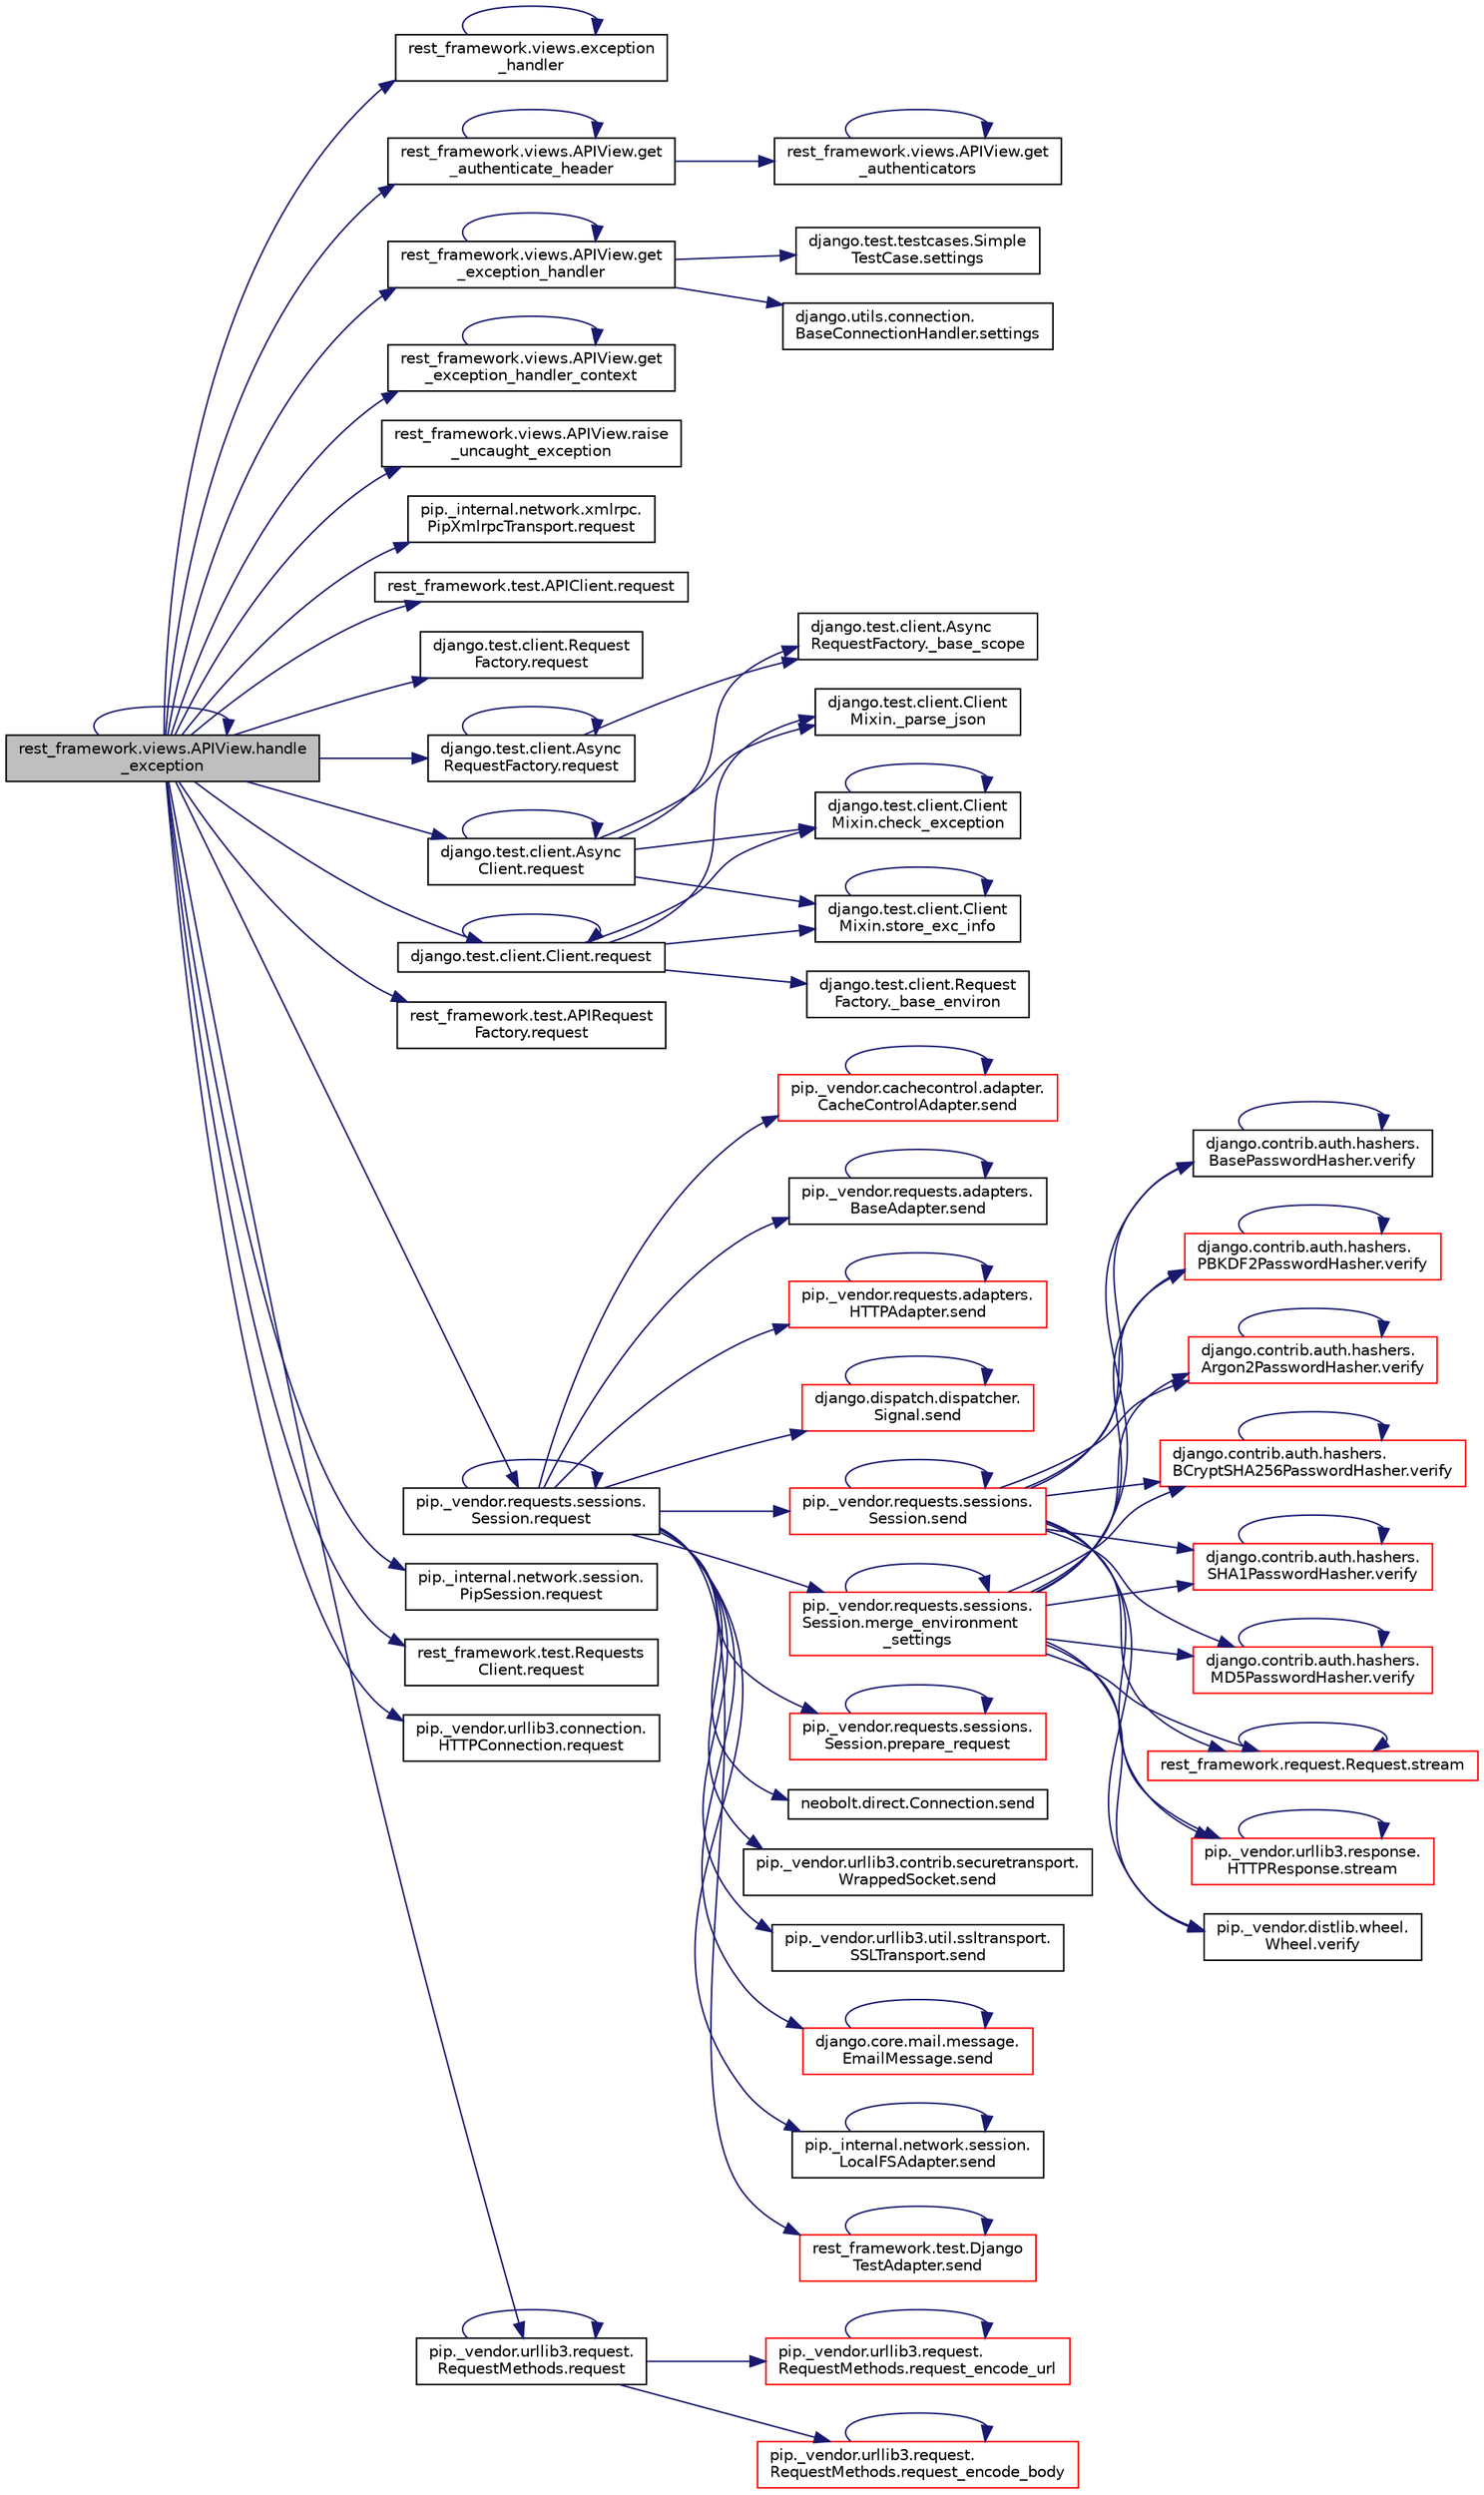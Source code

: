 digraph "rest_framework.views.APIView.handle_exception"
{
 // LATEX_PDF_SIZE
  edge [fontname="Helvetica",fontsize="10",labelfontname="Helvetica",labelfontsize="10"];
  node [fontname="Helvetica",fontsize="10",shape=record];
  rankdir="LR";
  Node1 [label="rest_framework.views.APIView.handle\l_exception",height=0.2,width=0.4,color="black", fillcolor="grey75", style="filled", fontcolor="black",tooltip=" "];
  Node1 -> Node2 [color="midnightblue",fontsize="10",style="solid",fontname="Helvetica"];
  Node2 [label="rest_framework.views.exception\l_handler",height=0.2,width=0.4,color="black", fillcolor="white", style="filled",URL="$d0/d64/namespacerest__framework_1_1views.html#ad968898ec7229b312f42dc41c86a77aa",tooltip=" "];
  Node2 -> Node2 [color="midnightblue",fontsize="10",style="solid",fontname="Helvetica"];
  Node1 -> Node3 [color="midnightblue",fontsize="10",style="solid",fontname="Helvetica"];
  Node3 [label="rest_framework.views.APIView.get\l_authenticate_header",height=0.2,width=0.4,color="black", fillcolor="white", style="filled",URL="$d3/d7d/classrest__framework_1_1views_1_1_a_p_i_view.html#aa3db42444de03aa70ce57d633270b853",tooltip=" "];
  Node3 -> Node3 [color="midnightblue",fontsize="10",style="solid",fontname="Helvetica"];
  Node3 -> Node4 [color="midnightblue",fontsize="10",style="solid",fontname="Helvetica"];
  Node4 [label="rest_framework.views.APIView.get\l_authenticators",height=0.2,width=0.4,color="black", fillcolor="white", style="filled",URL="$d3/d7d/classrest__framework_1_1views_1_1_a_p_i_view.html#af69abf86891d1fa8fda994bf32e876dd",tooltip=" "];
  Node4 -> Node4 [color="midnightblue",fontsize="10",style="solid",fontname="Helvetica"];
  Node1 -> Node5 [color="midnightblue",fontsize="10",style="solid",fontname="Helvetica"];
  Node5 [label="rest_framework.views.APIView.get\l_exception_handler",height=0.2,width=0.4,color="black", fillcolor="white", style="filled",URL="$d3/d7d/classrest__framework_1_1views_1_1_a_p_i_view.html#a4a5697bbd00c04ce428930138f4249b8",tooltip=" "];
  Node5 -> Node5 [color="midnightblue",fontsize="10",style="solid",fontname="Helvetica"];
  Node5 -> Node6 [color="midnightblue",fontsize="10",style="solid",fontname="Helvetica"];
  Node6 [label="django.utils.connection.\lBaseConnectionHandler.settings",height=0.2,width=0.4,color="black", fillcolor="white", style="filled",URL="$df/db2/classdjango_1_1utils_1_1connection_1_1_base_connection_handler.html#a874fcb3a295eb79e87de6d25bd9dedf5",tooltip=" "];
  Node5 -> Node7 [color="midnightblue",fontsize="10",style="solid",fontname="Helvetica"];
  Node7 [label="django.test.testcases.Simple\lTestCase.settings",height=0.2,width=0.4,color="black", fillcolor="white", style="filled",URL="$d4/d6b/classdjango_1_1test_1_1testcases_1_1_simple_test_case.html#a95b8d3e7e052a1bd12bfda21cc6ad4b0",tooltip=" "];
  Node1 -> Node8 [color="midnightblue",fontsize="10",style="solid",fontname="Helvetica"];
  Node8 [label="rest_framework.views.APIView.get\l_exception_handler_context",height=0.2,width=0.4,color="black", fillcolor="white", style="filled",URL="$d3/d7d/classrest__framework_1_1views_1_1_a_p_i_view.html#a35efe69ef517b4c801473f6e96b2c098",tooltip=" "];
  Node8 -> Node8 [color="midnightblue",fontsize="10",style="solid",fontname="Helvetica"];
  Node1 -> Node1 [color="midnightblue",fontsize="10",style="solid",fontname="Helvetica"];
  Node1 -> Node9 [color="midnightblue",fontsize="10",style="solid",fontname="Helvetica"];
  Node9 [label="rest_framework.views.APIView.raise\l_uncaught_exception",height=0.2,width=0.4,color="black", fillcolor="white", style="filled",URL="$d3/d7d/classrest__framework_1_1views_1_1_a_p_i_view.html#a67e2369320330ca2c4996dccf422a174",tooltip=" "];
  Node1 -> Node10 [color="midnightblue",fontsize="10",style="solid",fontname="Helvetica"];
  Node10 [label="pip._internal.network.xmlrpc.\lPipXmlrpcTransport.request",height=0.2,width=0.4,color="black", fillcolor="white", style="filled",URL="$dd/d8a/classpip_1_1__internal_1_1network_1_1xmlrpc_1_1_pip_xmlrpc_transport.html#adb84317dcc522d845a56ce9cc4f82522",tooltip=" "];
  Node1 -> Node11 [color="midnightblue",fontsize="10",style="solid",fontname="Helvetica"];
  Node11 [label="rest_framework.test.APIClient.request",height=0.2,width=0.4,color="black", fillcolor="white", style="filled",URL="$da/d51/classrest__framework_1_1test_1_1_a_p_i_client.html#a77b55b2a0a90921243b61303fc37e59d",tooltip=" "];
  Node1 -> Node12 [color="midnightblue",fontsize="10",style="solid",fontname="Helvetica"];
  Node12 [label="django.test.client.Request\lFactory.request",height=0.2,width=0.4,color="black", fillcolor="white", style="filled",URL="$db/d7f/classdjango_1_1test_1_1client_1_1_request_factory.html#a12550839ba4cbabcf38bff0d2ff69f0a",tooltip=" "];
  Node1 -> Node13 [color="midnightblue",fontsize="10",style="solid",fontname="Helvetica"];
  Node13 [label="django.test.client.Async\lClient.request",height=0.2,width=0.4,color="black", fillcolor="white", style="filled",URL="$d9/dd7/classdjango_1_1test_1_1client_1_1_async_client.html#a38330cfdf01cb69d3dd0bdb8b9777bd9",tooltip=" "];
  Node13 -> Node14 [color="midnightblue",fontsize="10",style="solid",fontname="Helvetica"];
  Node14 [label="django.test.client.Async\lRequestFactory._base_scope",height=0.2,width=0.4,color="black", fillcolor="white", style="filled",URL="$d6/de5/classdjango_1_1test_1_1client_1_1_async_request_factory.html#a0f3b06a02852c6111eaab5a2c6b6b4fd",tooltip=" "];
  Node13 -> Node15 [color="midnightblue",fontsize="10",style="solid",fontname="Helvetica"];
  Node15 [label="django.test.client.Client\lMixin._parse_json",height=0.2,width=0.4,color="black", fillcolor="white", style="filled",URL="$da/dd7/classdjango_1_1test_1_1client_1_1_client_mixin.html#a8286559999fe1a685cf2a3e398b01883",tooltip=" "];
  Node13 -> Node16 [color="midnightblue",fontsize="10",style="solid",fontname="Helvetica"];
  Node16 [label="django.test.client.Client\lMixin.check_exception",height=0.2,width=0.4,color="black", fillcolor="white", style="filled",URL="$da/dd7/classdjango_1_1test_1_1client_1_1_client_mixin.html#a3e5eb4fb98154c3fee071554699b0a02",tooltip=" "];
  Node16 -> Node16 [color="midnightblue",fontsize="10",style="solid",fontname="Helvetica"];
  Node13 -> Node13 [color="midnightblue",fontsize="10",style="solid",fontname="Helvetica"];
  Node13 -> Node17 [color="midnightblue",fontsize="10",style="solid",fontname="Helvetica"];
  Node17 [label="django.test.client.Client\lMixin.store_exc_info",height=0.2,width=0.4,color="black", fillcolor="white", style="filled",URL="$da/dd7/classdjango_1_1test_1_1client_1_1_client_mixin.html#a97e2ed480f9ee415e64f1764bdd38c31",tooltip=" "];
  Node17 -> Node17 [color="midnightblue",fontsize="10",style="solid",fontname="Helvetica"];
  Node1 -> Node18 [color="midnightblue",fontsize="10",style="solid",fontname="Helvetica"];
  Node18 [label="rest_framework.test.APIRequest\lFactory.request",height=0.2,width=0.4,color="black", fillcolor="white", style="filled",URL="$da/d3c/classrest__framework_1_1test_1_1_a_p_i_request_factory.html#abd5931aada009b9fb1f1577613acd058",tooltip=" "];
  Node1 -> Node19 [color="midnightblue",fontsize="10",style="solid",fontname="Helvetica"];
  Node19 [label="django.test.client.Async\lRequestFactory.request",height=0.2,width=0.4,color="black", fillcolor="white", style="filled",URL="$d6/de5/classdjango_1_1test_1_1client_1_1_async_request_factory.html#a8dcee74bc0f05203aa2aa2aad95555a9",tooltip=" "];
  Node19 -> Node14 [color="midnightblue",fontsize="10",style="solid",fontname="Helvetica"];
  Node19 -> Node19 [color="midnightblue",fontsize="10",style="solid",fontname="Helvetica"];
  Node1 -> Node20 [color="midnightblue",fontsize="10",style="solid",fontname="Helvetica"];
  Node20 [label="django.test.client.Client.request",height=0.2,width=0.4,color="black", fillcolor="white", style="filled",URL="$d2/d2e/classdjango_1_1test_1_1client_1_1_client.html#a4b25cead120a234c08a522e016cb6138",tooltip=" "];
  Node20 -> Node21 [color="midnightblue",fontsize="10",style="solid",fontname="Helvetica"];
  Node21 [label="django.test.client.Request\lFactory._base_environ",height=0.2,width=0.4,color="black", fillcolor="white", style="filled",URL="$db/d7f/classdjango_1_1test_1_1client_1_1_request_factory.html#aebfbaaf544ab47e0aaaa3a282ab99dc2",tooltip=" "];
  Node20 -> Node15 [color="midnightblue",fontsize="10",style="solid",fontname="Helvetica"];
  Node20 -> Node16 [color="midnightblue",fontsize="10",style="solid",fontname="Helvetica"];
  Node20 -> Node20 [color="midnightblue",fontsize="10",style="solid",fontname="Helvetica"];
  Node20 -> Node17 [color="midnightblue",fontsize="10",style="solid",fontname="Helvetica"];
  Node1 -> Node22 [color="midnightblue",fontsize="10",style="solid",fontname="Helvetica"];
  Node22 [label="pip._vendor.requests.sessions.\lSession.request",height=0.2,width=0.4,color="black", fillcolor="white", style="filled",URL="$da/de9/classpip_1_1__vendor_1_1requests_1_1sessions_1_1_session.html#a718b60e99280c6ef1a346cb6dc0a90c8",tooltip=" "];
  Node22 -> Node23 [color="midnightblue",fontsize="10",style="solid",fontname="Helvetica"];
  Node23 [label="pip._vendor.requests.sessions.\lSession.merge_environment\l_settings",height=0.2,width=0.4,color="red", fillcolor="white", style="filled",URL="$da/de9/classpip_1_1__vendor_1_1requests_1_1sessions_1_1_session.html#a281aa976ac215f2b76d4309e4091a7a4",tooltip=" "];
  Node23 -> Node23 [color="midnightblue",fontsize="10",style="solid",fontname="Helvetica"];
  Node23 -> Node24 [color="midnightblue",fontsize="10",style="solid",fontname="Helvetica"];
  Node24 [label="rest_framework.request.Request.stream",height=0.2,width=0.4,color="red", fillcolor="white", style="filled",URL="$d9/d48/classrest__framework_1_1request_1_1_request.html#af4b0ad5f3b472837e6bc511bbe8ef6ee",tooltip=" "];
  Node24 -> Node24 [color="midnightblue",fontsize="10",style="solid",fontname="Helvetica"];
  Node23 -> Node26 [color="midnightblue",fontsize="10",style="solid",fontname="Helvetica"];
  Node26 [label="pip._vendor.urllib3.response.\lHTTPResponse.stream",height=0.2,width=0.4,color="red", fillcolor="white", style="filled",URL="$dd/d5a/classpip_1_1__vendor_1_1urllib3_1_1response_1_1_h_t_t_p_response.html#aad7ca8755c86a2cfe56f28e64b7f9e77",tooltip=" "];
  Node26 -> Node26 [color="midnightblue",fontsize="10",style="solid",fontname="Helvetica"];
  Node23 -> Node2868 [color="midnightblue",fontsize="10",style="solid",fontname="Helvetica"];
  Node2868 [label="pip._vendor.distlib.wheel.\lWheel.verify",height=0.2,width=0.4,color="black", fillcolor="white", style="filled",URL="$d1/d0b/classpip_1_1__vendor_1_1distlib_1_1wheel_1_1_wheel.html#a3792fb283924a1add010ebf4fc259a76",tooltip=" "];
  Node23 -> Node2869 [color="midnightblue",fontsize="10",style="solid",fontname="Helvetica"];
  Node2869 [label="django.contrib.auth.hashers.\lBasePasswordHasher.verify",height=0.2,width=0.4,color="black", fillcolor="white", style="filled",URL="$d7/d8e/classdjango_1_1contrib_1_1auth_1_1hashers_1_1_base_password_hasher.html#a6edb32933f71ee82ef20a996c95a5a6f",tooltip=" "];
  Node2869 -> Node2869 [color="midnightblue",fontsize="10",style="solid",fontname="Helvetica"];
  Node23 -> Node2870 [color="midnightblue",fontsize="10",style="solid",fontname="Helvetica"];
  Node2870 [label="django.contrib.auth.hashers.\lPBKDF2PasswordHasher.verify",height=0.2,width=0.4,color="red", fillcolor="white", style="filled",URL="$dc/d2f/classdjango_1_1contrib_1_1auth_1_1hashers_1_1_p_b_k_d_f2_password_hasher.html#a14c0a7adc14fcb67d582dba632654730",tooltip=" "];
  Node2870 -> Node2870 [color="midnightblue",fontsize="10",style="solid",fontname="Helvetica"];
  Node23 -> Node2887 [color="midnightblue",fontsize="10",style="solid",fontname="Helvetica"];
  Node2887 [label="django.contrib.auth.hashers.\lArgon2PasswordHasher.verify",height=0.2,width=0.4,color="red", fillcolor="white", style="filled",URL="$d9/d60/classdjango_1_1contrib_1_1auth_1_1hashers_1_1_argon2_password_hasher.html#ae6d55f8b4a5e80d586aadf3b5d7620b2",tooltip=" "];
  Node2887 -> Node2887 [color="midnightblue",fontsize="10",style="solid",fontname="Helvetica"];
  Node23 -> Node2888 [color="midnightblue",fontsize="10",style="solid",fontname="Helvetica"];
  Node2888 [label="django.contrib.auth.hashers.\lBCryptSHA256PasswordHasher.verify",height=0.2,width=0.4,color="red", fillcolor="white", style="filled",URL="$d6/d8a/classdjango_1_1contrib_1_1auth_1_1hashers_1_1_b_crypt_s_h_a256_password_hasher.html#a37ec86faa5f689ee4e87d2cf64c625db",tooltip=" "];
  Node2888 -> Node2888 [color="midnightblue",fontsize="10",style="solid",fontname="Helvetica"];
  Node23 -> Node2889 [color="midnightblue",fontsize="10",style="solid",fontname="Helvetica"];
  Node2889 [label="django.contrib.auth.hashers.\lSHA1PasswordHasher.verify",height=0.2,width=0.4,color="red", fillcolor="white", style="filled",URL="$d2/d98/classdjango_1_1contrib_1_1auth_1_1hashers_1_1_s_h_a1_password_hasher.html#a5a7efce9647022ac7210aaca2920c328",tooltip=" "];
  Node2889 -> Node2889 [color="midnightblue",fontsize="10",style="solid",fontname="Helvetica"];
  Node23 -> Node2890 [color="midnightblue",fontsize="10",style="solid",fontname="Helvetica"];
  Node2890 [label="django.contrib.auth.hashers.\lMD5PasswordHasher.verify",height=0.2,width=0.4,color="red", fillcolor="white", style="filled",URL="$d6/d56/classdjango_1_1contrib_1_1auth_1_1hashers_1_1_m_d5_password_hasher.html#a58cef15ef992c0f16395d7e01bbfdadc",tooltip=" "];
  Node2890 -> Node2890 [color="midnightblue",fontsize="10",style="solid",fontname="Helvetica"];
  Node22 -> Node5537 [color="midnightblue",fontsize="10",style="solid",fontname="Helvetica"];
  Node5537 [label="pip._vendor.requests.sessions.\lSession.prepare_request",height=0.2,width=0.4,color="red", fillcolor="white", style="filled",URL="$da/de9/classpip_1_1__vendor_1_1requests_1_1sessions_1_1_session.html#a9ff769c5610b100b08ca3a357b44eb2a",tooltip=" "];
  Node5537 -> Node5537 [color="midnightblue",fontsize="10",style="solid",fontname="Helvetica"];
  Node22 -> Node22 [color="midnightblue",fontsize="10",style="solid",fontname="Helvetica"];
  Node22 -> Node2836 [color="midnightblue",fontsize="10",style="solid",fontname="Helvetica"];
  Node2836 [label="neobolt.direct.Connection.send",height=0.2,width=0.4,color="black", fillcolor="white", style="filled",URL="$d8/db4/classneobolt_1_1direct_1_1_connection.html#a57f1249f7411c31d732c3960e81dde43",tooltip=" "];
  Node22 -> Node2837 [color="midnightblue",fontsize="10",style="solid",fontname="Helvetica"];
  Node2837 [label="pip._vendor.urllib3.contrib.securetransport.\lWrappedSocket.send",height=0.2,width=0.4,color="black", fillcolor="white", style="filled",URL="$da/dfd/classpip_1_1__vendor_1_1urllib3_1_1contrib_1_1securetransport_1_1_wrapped_socket.html#a28869d3bbbcd6d0517f106a7192642f5",tooltip=" "];
  Node22 -> Node2838 [color="midnightblue",fontsize="10",style="solid",fontname="Helvetica"];
  Node2838 [label="pip._vendor.urllib3.util.ssltransport.\lSSLTransport.send",height=0.2,width=0.4,color="black", fillcolor="white", style="filled",URL="$d5/d5b/classpip_1_1__vendor_1_1urllib3_1_1util_1_1ssltransport_1_1_s_s_l_transport.html#aa73bada90e50687b906be549f6dee2d2",tooltip=" "];
  Node22 -> Node2839 [color="midnightblue",fontsize="10",style="solid",fontname="Helvetica"];
  Node2839 [label="django.core.mail.message.\lEmailMessage.send",height=0.2,width=0.4,color="red", fillcolor="white", style="filled",URL="$d9/d6b/classdjango_1_1core_1_1mail_1_1message_1_1_email_message.html#a0ed07ca9ef5dc033d04da5e8ea6aae2d",tooltip=" "];
  Node2839 -> Node2839 [color="midnightblue",fontsize="10",style="solid",fontname="Helvetica"];
  Node22 -> Node2844 [color="midnightblue",fontsize="10",style="solid",fontname="Helvetica"];
  Node2844 [label="pip._internal.network.session.\lLocalFSAdapter.send",height=0.2,width=0.4,color="black", fillcolor="white", style="filled",URL="$d4/dd3/classpip_1_1__internal_1_1network_1_1session_1_1_local_f_s_adapter.html#afef6a4cb7abd169ba52782dfd386ffb3",tooltip=" "];
  Node2844 -> Node2844 [color="midnightblue",fontsize="10",style="solid",fontname="Helvetica"];
  Node22 -> Node2845 [color="midnightblue",fontsize="10",style="solid",fontname="Helvetica"];
  Node2845 [label="pip._vendor.requests.sessions.\lSession.send",height=0.2,width=0.4,color="red", fillcolor="white", style="filled",URL="$da/de9/classpip_1_1__vendor_1_1requests_1_1sessions_1_1_session.html#ae8fcb76dca3180b80dfd66c07587aeb2",tooltip=" "];
  Node2845 -> Node2845 [color="midnightblue",fontsize="10",style="solid",fontname="Helvetica"];
  Node2845 -> Node24 [color="midnightblue",fontsize="10",style="solid",fontname="Helvetica"];
  Node2845 -> Node26 [color="midnightblue",fontsize="10",style="solid",fontname="Helvetica"];
  Node2845 -> Node2868 [color="midnightblue",fontsize="10",style="solid",fontname="Helvetica"];
  Node2845 -> Node2869 [color="midnightblue",fontsize="10",style="solid",fontname="Helvetica"];
  Node2845 -> Node2870 [color="midnightblue",fontsize="10",style="solid",fontname="Helvetica"];
  Node2845 -> Node2887 [color="midnightblue",fontsize="10",style="solid",fontname="Helvetica"];
  Node2845 -> Node2888 [color="midnightblue",fontsize="10",style="solid",fontname="Helvetica"];
  Node2845 -> Node2889 [color="midnightblue",fontsize="10",style="solid",fontname="Helvetica"];
  Node2845 -> Node2890 [color="midnightblue",fontsize="10",style="solid",fontname="Helvetica"];
  Node22 -> Node2853 [color="midnightblue",fontsize="10",style="solid",fontname="Helvetica"];
  Node2853 [label="rest_framework.test.Django\lTestAdapter.send",height=0.2,width=0.4,color="red", fillcolor="white", style="filled",URL="$d5/d3b/classrest__framework_1_1test_1_1_django_test_adapter.html#aba6196e041138f7fc6a674001c84ae9e",tooltip=" "];
  Node2853 -> Node2853 [color="midnightblue",fontsize="10",style="solid",fontname="Helvetica"];
  Node22 -> Node2858 [color="midnightblue",fontsize="10",style="solid",fontname="Helvetica"];
  Node2858 [label="pip._vendor.cachecontrol.adapter.\lCacheControlAdapter.send",height=0.2,width=0.4,color="red", fillcolor="white", style="filled",URL="$d6/def/classpip_1_1__vendor_1_1cachecontrol_1_1adapter_1_1_cache_control_adapter.html#abddb11a29bd96615d01a19259912ef5d",tooltip=" "];
  Node2858 -> Node2858 [color="midnightblue",fontsize="10",style="solid",fontname="Helvetica"];
  Node22 -> Node2859 [color="midnightblue",fontsize="10",style="solid",fontname="Helvetica"];
  Node2859 [label="pip._vendor.requests.adapters.\lBaseAdapter.send",height=0.2,width=0.4,color="black", fillcolor="white", style="filled",URL="$d0/deb/classpip_1_1__vendor_1_1requests_1_1adapters_1_1_base_adapter.html#a837d77918210137cc87558a6e24621c7",tooltip=" "];
  Node2859 -> Node2859 [color="midnightblue",fontsize="10",style="solid",fontname="Helvetica"];
  Node22 -> Node2860 [color="midnightblue",fontsize="10",style="solid",fontname="Helvetica"];
  Node2860 [label="pip._vendor.requests.adapters.\lHTTPAdapter.send",height=0.2,width=0.4,color="red", fillcolor="white", style="filled",URL="$da/dd8/classpip_1_1__vendor_1_1requests_1_1adapters_1_1_h_t_t_p_adapter.html#a6b8cb9b4129cbc1c9aa685dc69f869a4",tooltip=" "];
  Node2860 -> Node2860 [color="midnightblue",fontsize="10",style="solid",fontname="Helvetica"];
  Node22 -> Node2866 [color="midnightblue",fontsize="10",style="solid",fontname="Helvetica"];
  Node2866 [label="django.dispatch.dispatcher.\lSignal.send",height=0.2,width=0.4,color="red", fillcolor="white", style="filled",URL="$d0/d86/classdjango_1_1dispatch_1_1dispatcher_1_1_signal.html#a07a0ab4d36f331ee1b1472be7d18472d",tooltip=" "];
  Node2866 -> Node2866 [color="midnightblue",fontsize="10",style="solid",fontname="Helvetica"];
  Node1 -> Node483 [color="midnightblue",fontsize="10",style="solid",fontname="Helvetica"];
  Node483 [label="pip._internal.network.session.\lPipSession.request",height=0.2,width=0.4,color="black", fillcolor="white", style="filled",URL="$d9/dc2/classpip_1_1__internal_1_1network_1_1session_1_1_pip_session.html#a9c968f2f764cbd41db6684fafb5b1e6a",tooltip=" "];
  Node1 -> Node451 [color="midnightblue",fontsize="10",style="solid",fontname="Helvetica"];
  Node451 [label="rest_framework.test.Requests\lClient.request",height=0.2,width=0.4,color="black", fillcolor="white", style="filled",URL="$de/dc8/classrest__framework_1_1test_1_1_requests_client.html#ae6de53b1244ae8817b8bf8d6838b72ba",tooltip=" "];
  Node1 -> Node452 [color="midnightblue",fontsize="10",style="solid",fontname="Helvetica"];
  Node452 [label="pip._vendor.urllib3.connection.\lHTTPConnection.request",height=0.2,width=0.4,color="black", fillcolor="white", style="filled",URL="$d2/d75/classpip_1_1__vendor_1_1urllib3_1_1connection_1_1_h_t_t_p_connection.html#ae44707607a133fa0d27085cc2ea9ef85",tooltip=" "];
  Node1 -> Node453 [color="midnightblue",fontsize="10",style="solid",fontname="Helvetica"];
  Node453 [label="pip._vendor.urllib3.request.\lRequestMethods.request",height=0.2,width=0.4,color="black", fillcolor="white", style="filled",URL="$de/d48/classpip_1_1__vendor_1_1urllib3_1_1request_1_1_request_methods.html#a875ca454fac77c856bdf0cbe44f8fb64",tooltip=" "];
  Node453 -> Node453 [color="midnightblue",fontsize="10",style="solid",fontname="Helvetica"];
  Node453 -> Node454 [color="midnightblue",fontsize="10",style="solid",fontname="Helvetica"];
  Node454 [label="pip._vendor.urllib3.request.\lRequestMethods.request_encode_body",height=0.2,width=0.4,color="red", fillcolor="white", style="filled",URL="$de/d48/classpip_1_1__vendor_1_1urllib3_1_1request_1_1_request_methods.html#aac879ba72efb676310e8298a97b07ef8",tooltip=" "];
  Node454 -> Node454 [color="midnightblue",fontsize="10",style="solid",fontname="Helvetica"];
  Node453 -> Node482 [color="midnightblue",fontsize="10",style="solid",fontname="Helvetica"];
  Node482 [label="pip._vendor.urllib3.request.\lRequestMethods.request_encode_url",height=0.2,width=0.4,color="red", fillcolor="white", style="filled",URL="$de/d48/classpip_1_1__vendor_1_1urllib3_1_1request_1_1_request_methods.html#ac51c7d4e15837f451bceb26cd4dd19a3",tooltip=" "];
  Node482 -> Node482 [color="midnightblue",fontsize="10",style="solid",fontname="Helvetica"];
}

